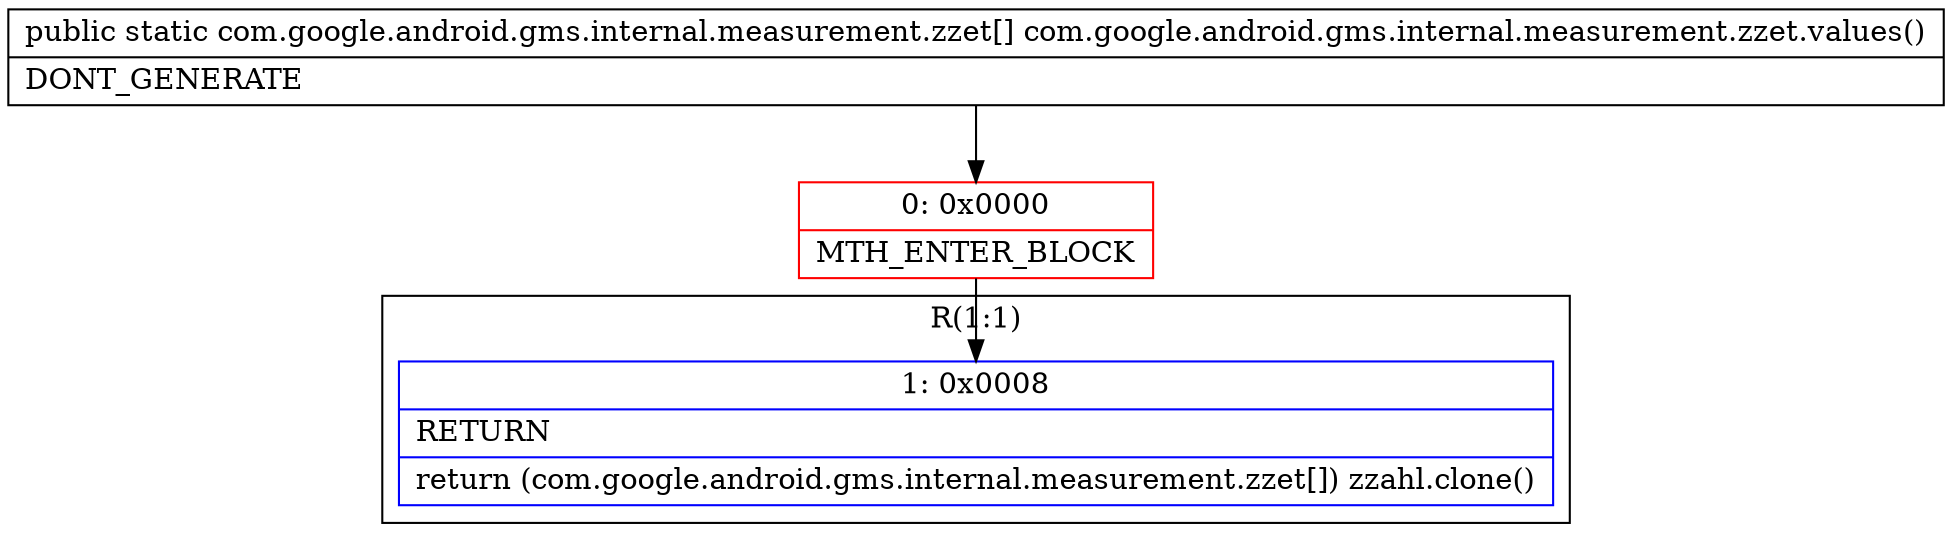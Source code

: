 digraph "CFG forcom.google.android.gms.internal.measurement.zzet.values()[Lcom\/google\/android\/gms\/internal\/measurement\/zzet;" {
subgraph cluster_Region_15278593 {
label = "R(1:1)";
node [shape=record,color=blue];
Node_1 [shape=record,label="{1\:\ 0x0008|RETURN\l|return (com.google.android.gms.internal.measurement.zzet[]) zzahl.clone()\l}"];
}
Node_0 [shape=record,color=red,label="{0\:\ 0x0000|MTH_ENTER_BLOCK\l}"];
MethodNode[shape=record,label="{public static com.google.android.gms.internal.measurement.zzet[] com.google.android.gms.internal.measurement.zzet.values()  | DONT_GENERATE\l}"];
MethodNode -> Node_0;
Node_0 -> Node_1;
}

